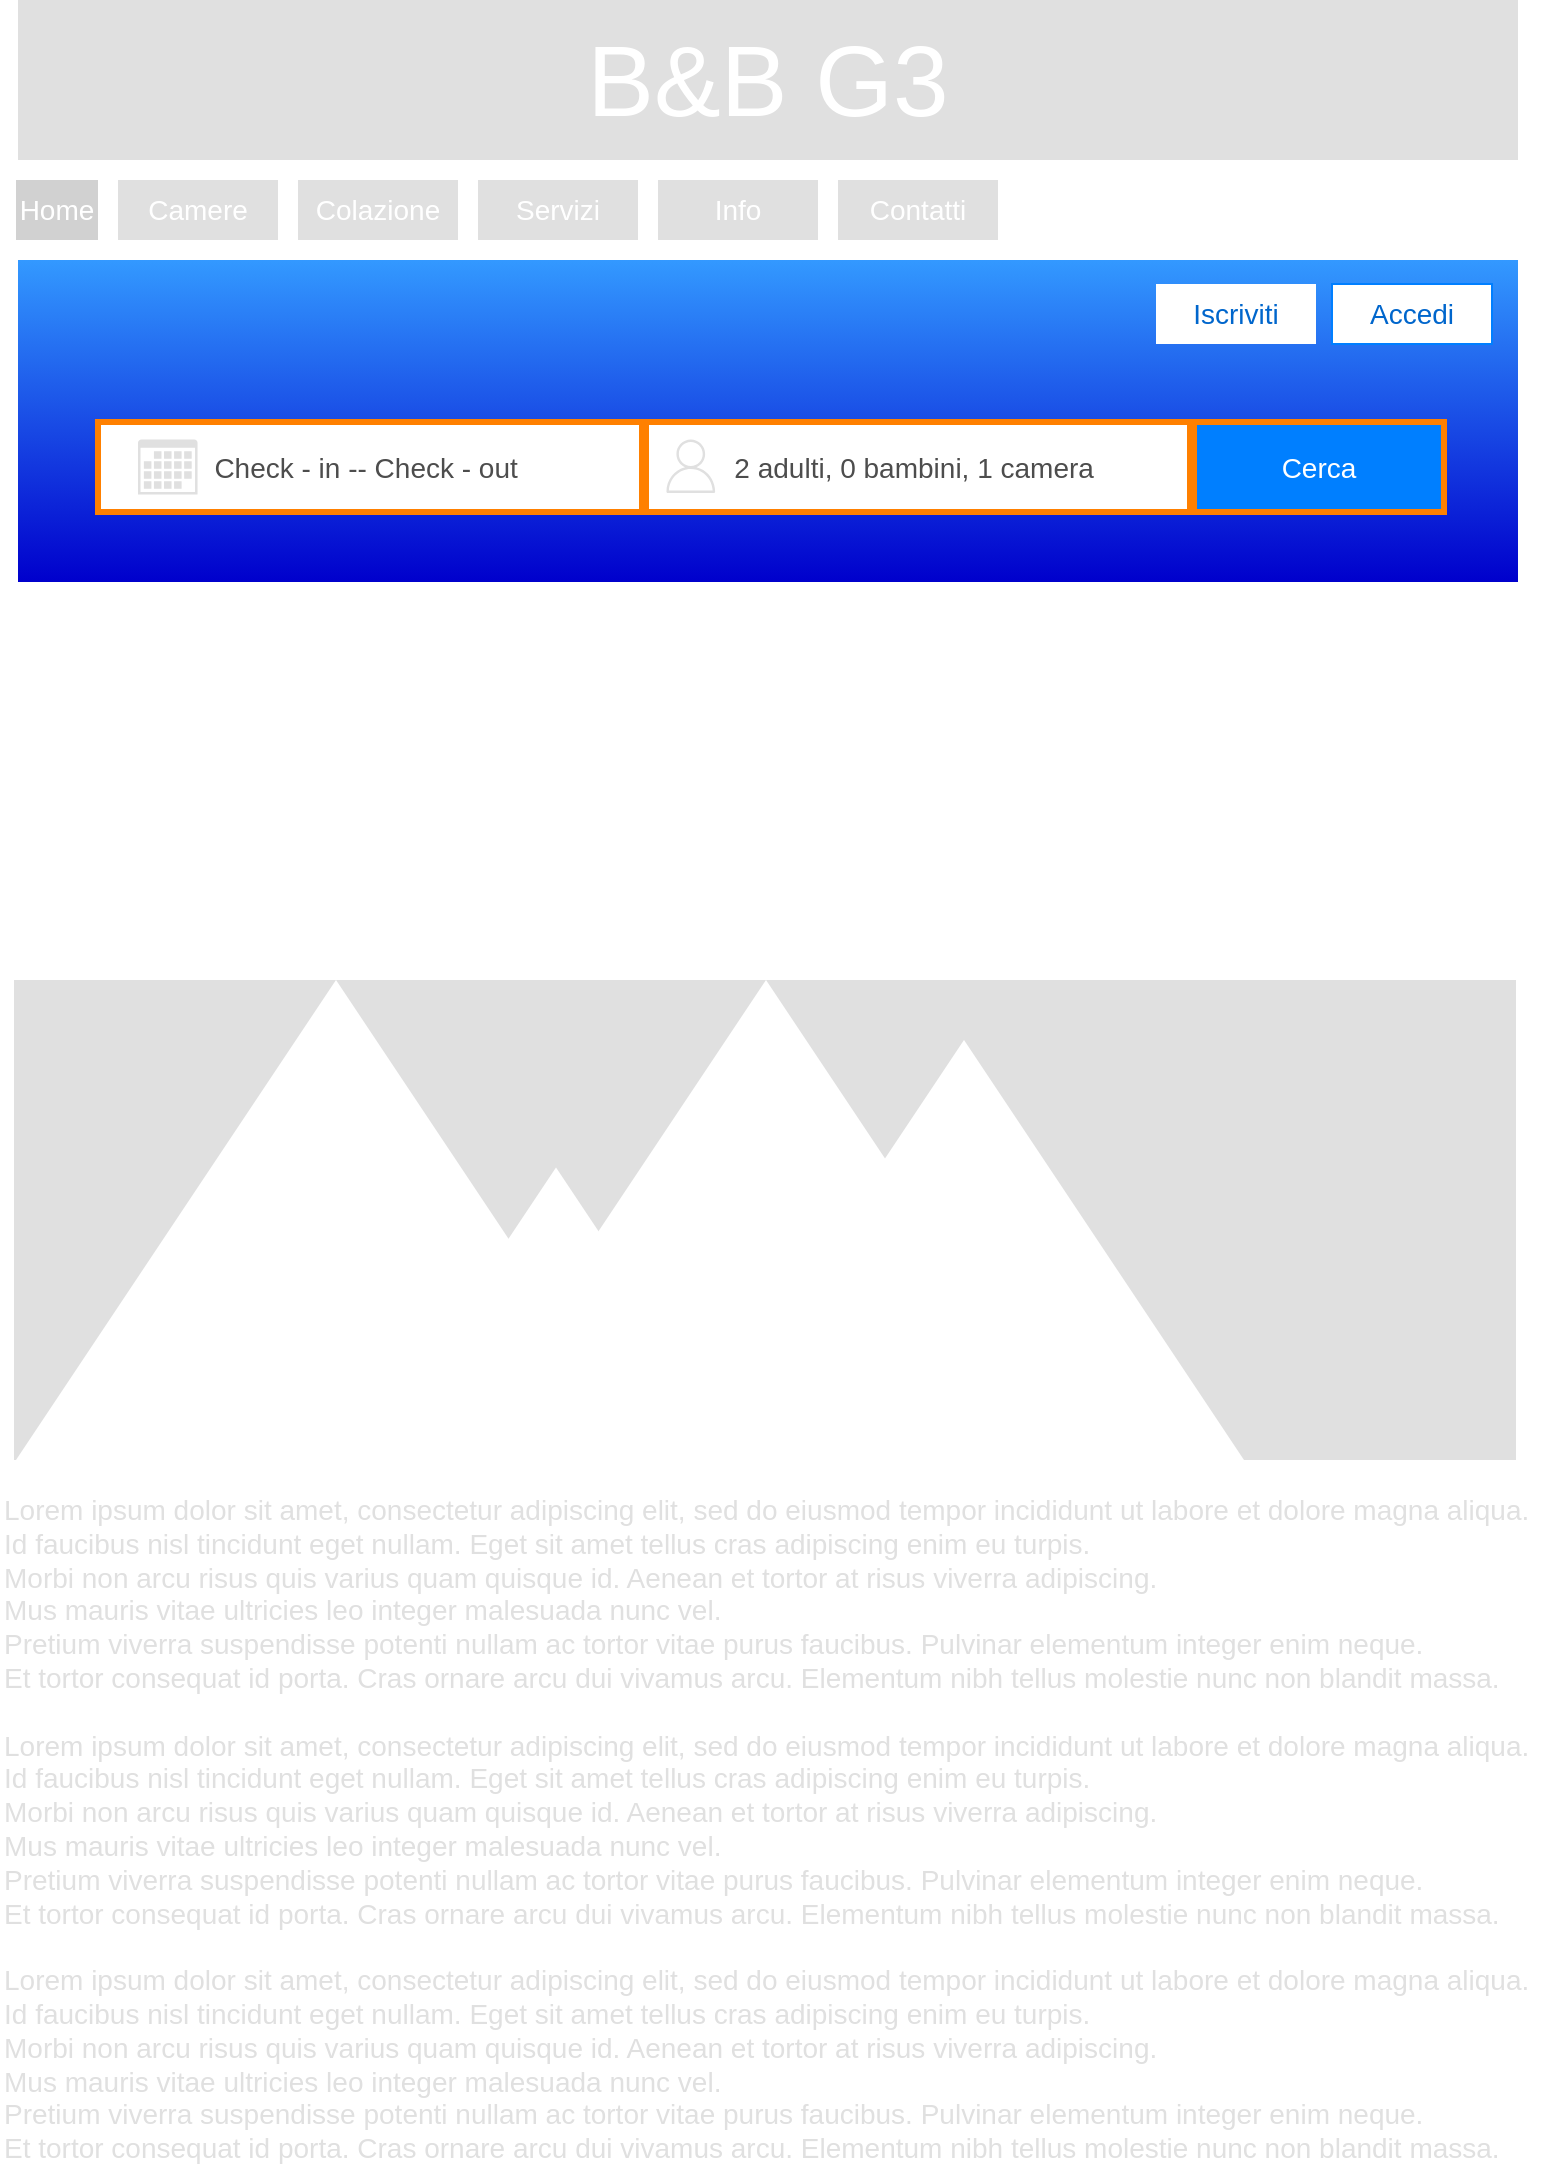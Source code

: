 <mxfile version="17.4.6" type="github">
  <diagram id="tGGqGhT_Sd-joOJbHCEm" name="Page-1">
    <mxGraphModel dx="1038" dy="553" grid="0" gridSize="10" guides="1" tooltips="1" connect="1" arrows="1" fold="1" page="1" pageScale="1" pageWidth="827" pageHeight="1169" math="0" shadow="0">
      <root>
        <mxCell id="0" />
        <mxCell id="1" parent="0" />
        <mxCell id="yTCI9lnX1p78hpDMVuBI-8" value="" style="rounded=0;whiteSpace=wrap;html=1;fontSize=14;fillColor=#3399FF;strokeColor=none;gradientColor=#0000CC;" vertex="1" parent="1">
          <mxGeometry x="40" y="170" width="750" height="161" as="geometry" />
        </mxCell>
        <mxCell id="yTCI9lnX1p78hpDMVuBI-1" value="&lt;font style=&quot;font-size: 50px&quot; color=&quot;#ffffff&quot;&gt;B&amp;amp;B G3&lt;/font&gt;" style="rounded=0;whiteSpace=wrap;html=1;fillColor=#E0E0E0;strokeColor=none;fontColor=#333333;" vertex="1" parent="1">
          <mxGeometry x="40" y="40" width="750" height="80" as="geometry" />
        </mxCell>
        <mxCell id="yTCI9lnX1p78hpDMVuBI-2" value="&lt;font style=&quot;font-size: 14px&quot; color=&quot;#ffffff&quot;&gt;Home&lt;/font&gt;" style="rounded=0;whiteSpace=wrap;html=1;fillColor=#D1D1D1;strokeColor=none;" vertex="1" parent="1">
          <mxGeometry x="39" y="130" width="41" height="30" as="geometry" />
        </mxCell>
        <mxCell id="yTCI9lnX1p78hpDMVuBI-3" value="&lt;font style=&quot;font-size: 14px&quot; color=&quot;#ffffff&quot;&gt;Camere&lt;/font&gt;" style="rounded=0;whiteSpace=wrap;html=1;fillColor=#E0E0E0;strokeColor=none;" vertex="1" parent="1">
          <mxGeometry x="90" y="130" width="80" height="30" as="geometry" />
        </mxCell>
        <mxCell id="yTCI9lnX1p78hpDMVuBI-4" value="&lt;font style=&quot;font-size: 14px&quot; color=&quot;#ffffff&quot;&gt;Colazione&lt;/font&gt;" style="rounded=0;whiteSpace=wrap;html=1;fillColor=#E0E0E0;strokeColor=none;" vertex="1" parent="1">
          <mxGeometry x="180" y="130" width="80" height="30" as="geometry" />
        </mxCell>
        <mxCell id="yTCI9lnX1p78hpDMVuBI-5" value="&lt;font style=&quot;font-size: 14px&quot; color=&quot;#ffffff&quot;&gt;Servizi&lt;/font&gt;" style="rounded=0;whiteSpace=wrap;html=1;fillColor=#E0E0E0;strokeColor=none;" vertex="1" parent="1">
          <mxGeometry x="270" y="130" width="80" height="30" as="geometry" />
        </mxCell>
        <mxCell id="yTCI9lnX1p78hpDMVuBI-6" value="&lt;font style=&quot;font-size: 14px&quot; color=&quot;#ffffff&quot;&gt;Info&lt;/font&gt;" style="rounded=0;whiteSpace=wrap;html=1;fillColor=#E0E0E0;strokeColor=none;" vertex="1" parent="1">
          <mxGeometry x="360" y="130" width="80" height="30" as="geometry" />
        </mxCell>
        <mxCell id="yTCI9lnX1p78hpDMVuBI-7" value="&lt;font style=&quot;font-size: 14px&quot; color=&quot;#ffffff&quot;&gt;Contatti&lt;/font&gt;" style="rounded=0;whiteSpace=wrap;html=1;fillColor=#E0E0E0;strokeColor=none;" vertex="1" parent="1">
          <mxGeometry x="450" y="130" width="80" height="30" as="geometry" />
        </mxCell>
        <mxCell id="yTCI9lnX1p78hpDMVuBI-17" value="&lt;div style=&quot;font-size: 14px&quot;&gt;&lt;font color=&quot;#e0e0e0&quot; style=&quot;font-size: 14px&quot;&gt;Lorem ipsum dolor sit amet, consectetur adipiscing elit, sed do eiusmod tempor incididunt ut labore et dolore magna aliqua.&amp;nbsp;&lt;br style=&quot;font-size: 14px&quot;&gt;&lt;/font&gt;&lt;/div&gt;&lt;div style=&quot;font-size: 14px&quot;&gt;&lt;font color=&quot;#e0e0e0&quot; style=&quot;font-size: 14px&quot;&gt;Id faucibus nisl tincidunt eget nullam. Eget sit amet tellus cras adipiscing enim eu turpis.&amp;nbsp;&lt;/font&gt;&lt;/div&gt;&lt;div style=&quot;font-size: 14px&quot;&gt;&lt;font color=&quot;#e0e0e0&quot; style=&quot;font-size: 14px&quot;&gt;Morbi non arcu risus quis varius quam quisque id. Aenean et tortor at risus viverra adipiscing.&amp;nbsp;&lt;/font&gt;&lt;/div&gt;&lt;div style=&quot;font-size: 14px&quot;&gt;&lt;font color=&quot;#e0e0e0&quot; style=&quot;font-size: 14px&quot;&gt;Mus mauris vitae ultricies leo integer malesuada nunc vel.&amp;nbsp;&lt;/font&gt;&lt;/div&gt;&lt;div style=&quot;font-size: 14px&quot;&gt;&lt;font color=&quot;#e0e0e0&quot; style=&quot;font-size: 14px&quot;&gt;Pretium viverra suspendisse potenti nullam ac tortor vitae purus faucibus. Pulvinar elementum integer enim neque.&amp;nbsp;&lt;/font&gt;&lt;/div&gt;&lt;div style=&quot;font-size: 14px&quot;&gt;&lt;font color=&quot;#e0e0e0&quot; style=&quot;font-size: 14px&quot;&gt;Et tortor consequat id porta. Cras ornare arcu dui vivamus arcu. Elementum nibh tellus molestie nunc non blandit massa.&lt;br style=&quot;font-size: 14px&quot;&gt;&lt;/font&gt;&lt;/div&gt;&lt;div style=&quot;font-size: 14px&quot;&gt;&lt;font color=&quot;#e0e0e0&quot; style=&quot;font-size: 14px&quot;&gt;&lt;br style=&quot;font-size: 14px&quot;&gt;&lt;/font&gt;&lt;/div&gt;&lt;div style=&quot;font-size: 14px&quot;&gt;&lt;div style=&quot;font-size: 14px&quot;&gt;&lt;font color=&quot;#e0e0e0&quot; style=&quot;font-size: 14px&quot;&gt;Lorem ipsum dolor sit amet, consectetur adipiscing elit, sed do eiusmod tempor incididunt ut labore et dolore magna aliqua.&amp;nbsp;&lt;/font&gt;&lt;/div&gt;&lt;div style=&quot;font-size: 14px&quot;&gt;&lt;font color=&quot;#e0e0e0&quot; style=&quot;font-size: 14px&quot;&gt;Id faucibus nisl tincidunt eget nullam. Eget sit amet tellus cras adipiscing enim eu turpis.&amp;nbsp;&lt;/font&gt;&lt;/div&gt;&lt;div style=&quot;font-size: 14px&quot;&gt;&lt;font color=&quot;#e0e0e0&quot; style=&quot;font-size: 14px&quot;&gt;Morbi non arcu risus quis varius quam quisque id. Aenean et tortor at risus viverra adipiscing.&amp;nbsp;&lt;/font&gt;&lt;/div&gt;&lt;div style=&quot;font-size: 14px&quot;&gt;&lt;font color=&quot;#e0e0e0&quot; style=&quot;font-size: 14px&quot;&gt;Mus mauris vitae ultricies leo integer malesuada nunc vel.&amp;nbsp;&lt;/font&gt;&lt;/div&gt;&lt;div style=&quot;font-size: 14px&quot;&gt;&lt;font color=&quot;#e0e0e0&quot; style=&quot;font-size: 14px&quot;&gt;Pretium viverra suspendisse potenti nullam ac tortor vitae purus faucibus. Pulvinar elementum integer enim neque.&amp;nbsp;&lt;/font&gt;&lt;/div&gt;&lt;div style=&quot;font-size: 14px&quot;&gt;&lt;font color=&quot;#e0e0e0&quot; style=&quot;font-size: 14px&quot;&gt;Et tortor consequat id porta. Cras ornare arcu dui vivamus arcu. Elementum nibh tellus molestie nunc non blandit massa.&lt;/font&gt;&lt;/div&gt;&lt;div style=&quot;font-size: 14px&quot;&gt;&lt;font color=&quot;#e0e0e0&quot; style=&quot;font-size: 14px&quot;&gt;&lt;br&gt;&lt;/font&gt;&lt;/div&gt;&lt;div style=&quot;font-size: 14px&quot;&gt;&lt;div&gt;&lt;font color=&quot;#e0e0e0&quot;&gt;Lorem ipsum dolor sit amet, consectetur adipiscing elit, sed do eiusmod tempor incididunt ut labore et dolore magna aliqua.&amp;nbsp;&lt;/font&gt;&lt;/div&gt;&lt;div&gt;&lt;font color=&quot;#e0e0e0&quot;&gt;Id faucibus nisl tincidunt eget nullam. Eget sit amet tellus cras adipiscing enim eu turpis.&amp;nbsp;&lt;/font&gt;&lt;/div&gt;&lt;div&gt;&lt;font color=&quot;#e0e0e0&quot;&gt;Morbi non arcu risus quis varius quam quisque id. Aenean et tortor at risus viverra adipiscing.&amp;nbsp;&lt;/font&gt;&lt;/div&gt;&lt;div&gt;&lt;font color=&quot;#e0e0e0&quot;&gt;Mus mauris vitae ultricies leo integer malesuada nunc vel.&amp;nbsp;&lt;/font&gt;&lt;/div&gt;&lt;div&gt;&lt;font color=&quot;#e0e0e0&quot;&gt;Pretium viverra suspendisse potenti nullam ac tortor vitae purus faucibus. Pulvinar elementum integer enim neque.&amp;nbsp;&lt;/font&gt;&lt;/div&gt;&lt;div&gt;&lt;font color=&quot;#e0e0e0&quot;&gt;Et tortor consequat id porta. Cras ornare arcu dui vivamus arcu. Elementum nibh tellus molestie nunc non blandit massa.&lt;/font&gt;&lt;/div&gt;&lt;/div&gt;&lt;/div&gt;" style="text;html=1;align=left;verticalAlign=top;resizable=0;points=[];autosize=1;strokeColor=none;fillColor=none;fontSize=14;fontColor=#FFFFFF;" vertex="1" parent="1">
          <mxGeometry x="31" y="780" width="777" height="344" as="geometry" />
        </mxCell>
        <mxCell id="yTCI9lnX1p78hpDMVuBI-18" value="" style="group" vertex="1" connectable="0" parent="1">
          <mxGeometry x="38" y="530" width="751" height="240" as="geometry" />
        </mxCell>
        <mxCell id="yTCI9lnX1p78hpDMVuBI-9" value="" style="rounded=0;whiteSpace=wrap;html=1;fontSize=14;fillColor=#E0E0E0;fontColor=#333333;strokeColor=none;" vertex="1" parent="yTCI9lnX1p78hpDMVuBI-18">
          <mxGeometry width="751" height="240" as="geometry" />
        </mxCell>
        <mxCell id="yTCI9lnX1p78hpDMVuBI-10" value="" style="triangle;whiteSpace=wrap;html=1;fontSize=14;fontColor=#FFFFFF;fillColor=#FFFFFF;rotation=-90;strokeColor=none;" vertex="1" parent="yTCI9lnX1p78hpDMVuBI-18">
          <mxGeometry x="41" y="-40" width="240" height="320" as="geometry" />
        </mxCell>
        <mxCell id="yTCI9lnX1p78hpDMVuBI-11" value="" style="triangle;whiteSpace=wrap;html=1;fontSize=14;fontColor=#FFFFFF;fillColor=#FFFFFF;rotation=-90;strokeColor=none;" vertex="1" parent="yTCI9lnX1p78hpDMVuBI-18">
          <mxGeometry x="199.75" y="70" width="142.5" height="190" as="geometry" />
        </mxCell>
        <mxCell id="yTCI9lnX1p78hpDMVuBI-12" value="" style="triangle;whiteSpace=wrap;html=1;fontSize=14;fontColor=#FFFFFF;fillColor=#FFFFFF;rotation=-90;strokeColor=none;" vertex="1" parent="yTCI9lnX1p78hpDMVuBI-18">
          <mxGeometry x="256" y="-40" width="240" height="320" as="geometry" />
        </mxCell>
        <mxCell id="yTCI9lnX1p78hpDMVuBI-13" value="" style="triangle;whiteSpace=wrap;html=1;fontSize=14;fontColor=#FFFFFF;fillColor=#FFFFFF;rotation=-90;strokeColor=none;" vertex="1" parent="yTCI9lnX1p78hpDMVuBI-18">
          <mxGeometry x="370" y="-5" width="210" height="280" as="geometry" />
        </mxCell>
        <mxCell id="yTCI9lnX1p78hpDMVuBI-19" value="&lt;font style=&quot;font-size: 14px&quot; color=&quot;#0066cc&quot;&gt;Iscriviti&lt;/font&gt;" style="rounded=0;whiteSpace=wrap;html=1;fillColor=#FFFFFF;strokeColor=none;" vertex="1" parent="1">
          <mxGeometry x="609" y="182" width="80" height="30" as="geometry" />
        </mxCell>
        <mxCell id="yTCI9lnX1p78hpDMVuBI-22" value="&lt;font style=&quot;font-size: 14px&quot; color=&quot;#0066cc&quot;&gt;Accedi&lt;/font&gt;" style="rounded=0;whiteSpace=wrap;html=1;fillColor=#FFFFFF;strokeColor=#007FFF;" vertex="1" parent="1">
          <mxGeometry x="697" y="182" width="80" height="30" as="geometry" />
        </mxCell>
        <mxCell id="yTCI9lnX1p78hpDMVuBI-24" value="&lt;font style=&quot;font-size: 14px&quot; color=&quot;#4d4d4d&quot;&gt;Check - in -- Check - out&amp;nbsp;&lt;/font&gt;" style="rounded=0;whiteSpace=wrap;html=1;strokeColor=#FF8000;strokeWidth=3;" vertex="1" parent="1">
          <mxGeometry x="80" y="251" width="272" height="45" as="geometry" />
        </mxCell>
        <mxCell id="yTCI9lnX1p78hpDMVuBI-27" value="" style="sketch=0;pointerEvents=1;shadow=0;dashed=0;html=1;strokeColor=none;fillColor=#E0E0E0;labelPosition=center;verticalLabelPosition=bottom;verticalAlign=top;outlineConnect=0;align=center;shape=mxgraph.office.concepts.calendar;fontFamily=Helvetica;fontSize=14;fontColor=#0066CC;" vertex="1" parent="1">
          <mxGeometry x="100" y="259.74" width="29.78" height="27.53" as="geometry" />
        </mxCell>
        <mxCell id="yTCI9lnX1p78hpDMVuBI-28" value="&lt;font style=&quot;font-size: 14px&quot; color=&quot;#4d4d4d&quot;&gt;2 adulti, 0 bambini, 1 camera&amp;nbsp;&lt;/font&gt;" style="rounded=0;whiteSpace=wrap;html=1;strokeColor=#FF8000;strokeWidth=3;" vertex="1" parent="1">
          <mxGeometry x="354" y="251" width="272" height="45" as="geometry" />
        </mxCell>
        <mxCell id="yTCI9lnX1p78hpDMVuBI-29" value="" style="sketch=0;outlineConnect=0;fontColor=#232F3E;gradientColor=none;fillColor=#E0E0E0;strokeColor=none;dashed=0;verticalLabelPosition=bottom;verticalAlign=top;align=center;html=1;fontSize=12;fontStyle=0;aspect=fixed;pointerEvents=1;shape=mxgraph.aws4.user;fontFamily=Helvetica;" vertex="1" parent="1">
          <mxGeometry x="363" y="259.74" width="26.78" height="26.78" as="geometry" />
        </mxCell>
        <mxCell id="yTCI9lnX1p78hpDMVuBI-30" value="&lt;font style=&quot;font-size: 14px&quot; color=&quot;#ffffff&quot;&gt;Cerca&lt;/font&gt;" style="rounded=0;whiteSpace=wrap;html=1;strokeColor=#FF8000;strokeWidth=3;fillColor=#007FFF;" vertex="1" parent="1">
          <mxGeometry x="628" y="251" width="125" height="45" as="geometry" />
        </mxCell>
      </root>
    </mxGraphModel>
  </diagram>
</mxfile>
